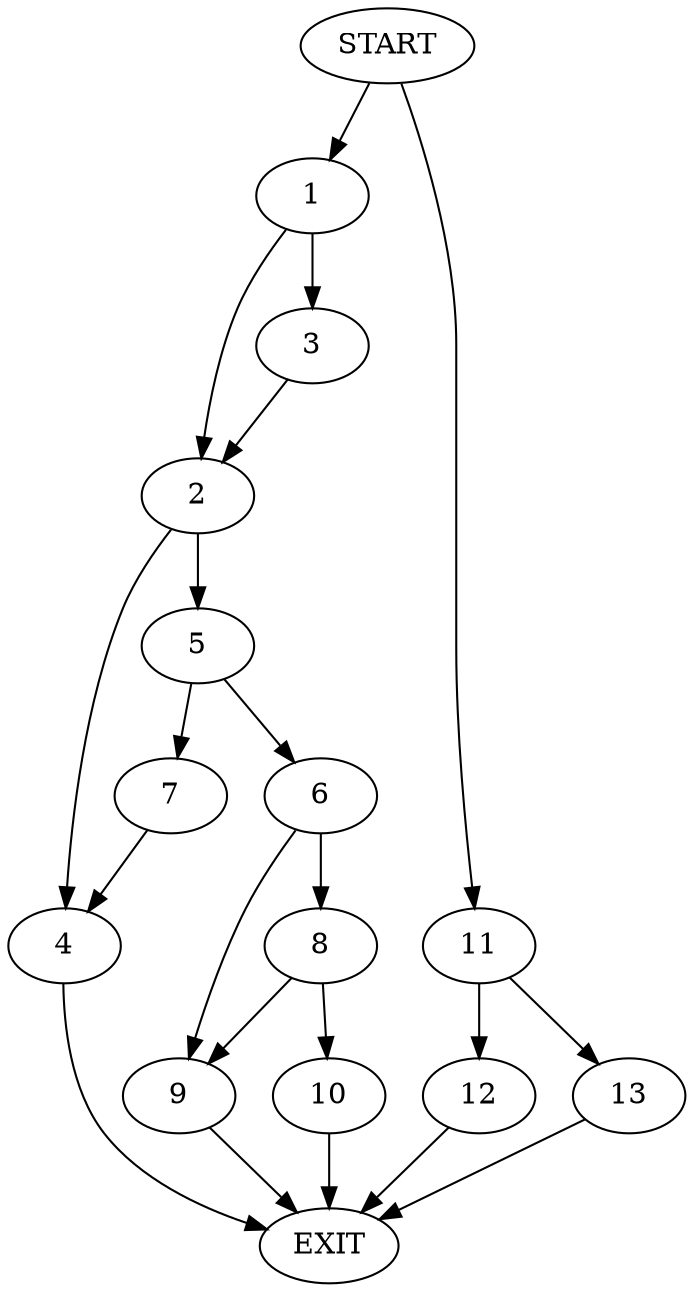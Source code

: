 digraph {
0 [label="START"]
14 [label="EXIT"]
0 -> 1
1 -> 2
1 -> 3
2 -> 4
2 -> 5
3 -> 2
5 -> 6
5 -> 7
4 -> 14
7 -> 4
6 -> 8
6 -> 9
8 -> 10
8 -> 9
9 -> 14
10 -> 14
0 -> 11
11 -> 12
11 -> 13
13 -> 14
12 -> 14
}
